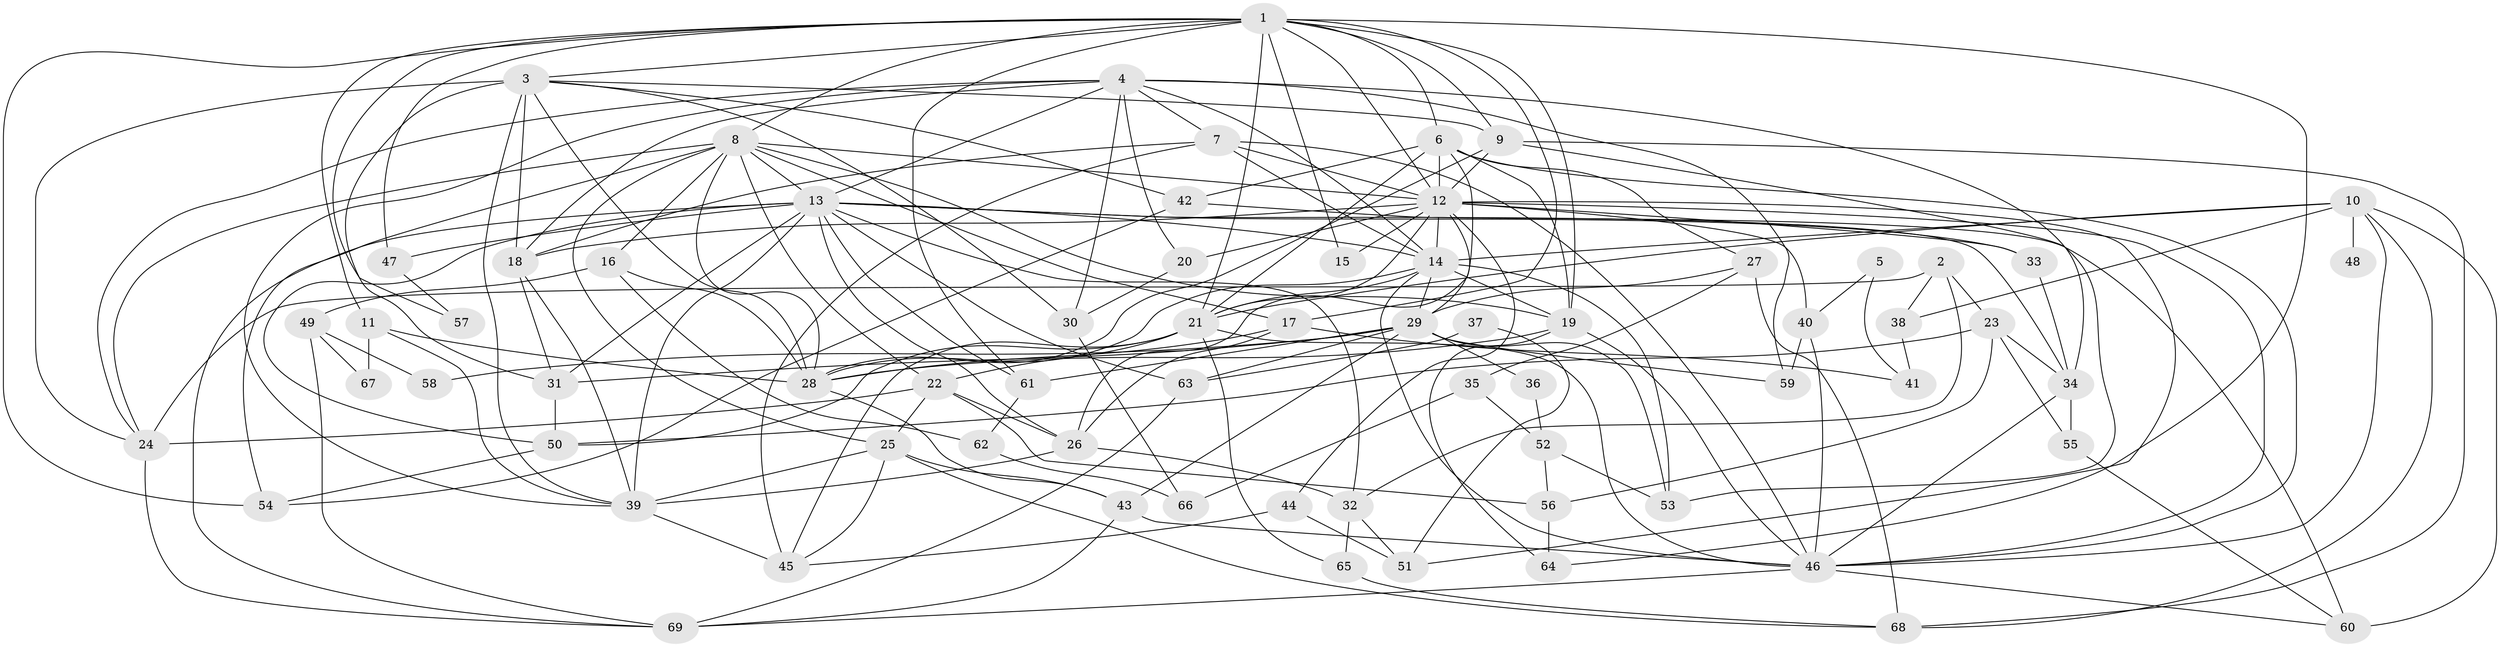 // original degree distribution, {6: 0.08029197080291971, 4: 0.35036496350364965, 2: 0.12408759124087591, 3: 0.26277372262773724, 7: 0.0364963503649635, 8: 0.021897810218978103, 5: 0.11678832116788321, 9: 0.0072992700729927005}
// Generated by graph-tools (version 1.1) at 2025/36/03/09/25 02:36:03]
// undirected, 69 vertices, 185 edges
graph export_dot {
graph [start="1"]
  node [color=gray90,style=filled];
  1;
  2;
  3;
  4;
  5;
  6;
  7;
  8;
  9;
  10;
  11;
  12;
  13;
  14;
  15;
  16;
  17;
  18;
  19;
  20;
  21;
  22;
  23;
  24;
  25;
  26;
  27;
  28;
  29;
  30;
  31;
  32;
  33;
  34;
  35;
  36;
  37;
  38;
  39;
  40;
  41;
  42;
  43;
  44;
  45;
  46;
  47;
  48;
  49;
  50;
  51;
  52;
  53;
  54;
  55;
  56;
  57;
  58;
  59;
  60;
  61;
  62;
  63;
  64;
  65;
  66;
  67;
  68;
  69;
  1 -- 3 [weight=2.0];
  1 -- 6 [weight=2.0];
  1 -- 8 [weight=1.0];
  1 -- 9 [weight=1.0];
  1 -- 11 [weight=1.0];
  1 -- 12 [weight=2.0];
  1 -- 15 [weight=1.0];
  1 -- 17 [weight=1.0];
  1 -- 19 [weight=1.0];
  1 -- 21 [weight=1.0];
  1 -- 47 [weight=1.0];
  1 -- 54 [weight=1.0];
  1 -- 57 [weight=1.0];
  1 -- 61 [weight=2.0];
  1 -- 64 [weight=1.0];
  2 -- 23 [weight=1.0];
  2 -- 24 [weight=1.0];
  2 -- 32 [weight=1.0];
  2 -- 38 [weight=1.0];
  3 -- 9 [weight=1.0];
  3 -- 18 [weight=1.0];
  3 -- 24 [weight=1.0];
  3 -- 28 [weight=1.0];
  3 -- 30 [weight=1.0];
  3 -- 31 [weight=2.0];
  3 -- 39 [weight=2.0];
  3 -- 42 [weight=1.0];
  4 -- 7 [weight=1.0];
  4 -- 13 [weight=1.0];
  4 -- 14 [weight=1.0];
  4 -- 18 [weight=1.0];
  4 -- 20 [weight=1.0];
  4 -- 24 [weight=1.0];
  4 -- 30 [weight=1.0];
  4 -- 34 [weight=1.0];
  4 -- 39 [weight=1.0];
  4 -- 59 [weight=1.0];
  5 -- 40 [weight=1.0];
  5 -- 41 [weight=1.0];
  6 -- 12 [weight=1.0];
  6 -- 19 [weight=1.0];
  6 -- 21 [weight=1.0];
  6 -- 26 [weight=1.0];
  6 -- 27 [weight=1.0];
  6 -- 42 [weight=1.0];
  6 -- 46 [weight=1.0];
  7 -- 12 [weight=1.0];
  7 -- 14 [weight=2.0];
  7 -- 18 [weight=1.0];
  7 -- 45 [weight=1.0];
  7 -- 46 [weight=1.0];
  8 -- 12 [weight=1.0];
  8 -- 13 [weight=1.0];
  8 -- 16 [weight=1.0];
  8 -- 17 [weight=1.0];
  8 -- 19 [weight=1.0];
  8 -- 22 [weight=1.0];
  8 -- 24 [weight=1.0];
  8 -- 25 [weight=1.0];
  8 -- 28 [weight=1.0];
  8 -- 54 [weight=1.0];
  9 -- 12 [weight=2.0];
  9 -- 28 [weight=1.0];
  9 -- 53 [weight=1.0];
  9 -- 68 [weight=1.0];
  10 -- 14 [weight=1.0];
  10 -- 21 [weight=2.0];
  10 -- 38 [weight=1.0];
  10 -- 46 [weight=1.0];
  10 -- 48 [weight=2.0];
  10 -- 60 [weight=1.0];
  10 -- 68 [weight=1.0];
  11 -- 28 [weight=1.0];
  11 -- 39 [weight=1.0];
  11 -- 67 [weight=1.0];
  12 -- 14 [weight=2.0];
  12 -- 15 [weight=1.0];
  12 -- 18 [weight=1.0];
  12 -- 20 [weight=1.0];
  12 -- 21 [weight=1.0];
  12 -- 29 [weight=1.0];
  12 -- 33 [weight=1.0];
  12 -- 40 [weight=1.0];
  12 -- 44 [weight=1.0];
  12 -- 46 [weight=1.0];
  12 -- 51 [weight=1.0];
  13 -- 14 [weight=1.0];
  13 -- 26 [weight=1.0];
  13 -- 31 [weight=1.0];
  13 -- 32 [weight=1.0];
  13 -- 33 [weight=1.0];
  13 -- 34 [weight=1.0];
  13 -- 39 [weight=2.0];
  13 -- 47 [weight=1.0];
  13 -- 50 [weight=1.0];
  13 -- 61 [weight=1.0];
  13 -- 63 [weight=1.0];
  13 -- 69 [weight=1.0];
  14 -- 19 [weight=1.0];
  14 -- 21 [weight=1.0];
  14 -- 28 [weight=1.0];
  14 -- 29 [weight=1.0];
  14 -- 46 [weight=1.0];
  14 -- 53 [weight=1.0];
  16 -- 28 [weight=1.0];
  16 -- 49 [weight=1.0];
  16 -- 62 [weight=1.0];
  17 -- 26 [weight=1.0];
  17 -- 28 [weight=1.0];
  17 -- 41 [weight=1.0];
  18 -- 31 [weight=1.0];
  18 -- 39 [weight=1.0];
  19 -- 28 [weight=1.0];
  19 -- 46 [weight=1.0];
  19 -- 64 [weight=1.0];
  20 -- 30 [weight=1.0];
  21 -- 22 [weight=1.0];
  21 -- 45 [weight=1.0];
  21 -- 46 [weight=1.0];
  21 -- 50 [weight=1.0];
  21 -- 65 [weight=1.0];
  22 -- 24 [weight=3.0];
  22 -- 25 [weight=2.0];
  22 -- 26 [weight=1.0];
  22 -- 56 [weight=1.0];
  23 -- 34 [weight=1.0];
  23 -- 50 [weight=1.0];
  23 -- 55 [weight=1.0];
  23 -- 56 [weight=1.0];
  24 -- 69 [weight=1.0];
  25 -- 39 [weight=1.0];
  25 -- 43 [weight=1.0];
  25 -- 45 [weight=1.0];
  25 -- 68 [weight=1.0];
  26 -- 32 [weight=1.0];
  26 -- 39 [weight=1.0];
  27 -- 29 [weight=1.0];
  27 -- 35 [weight=1.0];
  27 -- 68 [weight=1.0];
  28 -- 43 [weight=1.0];
  29 -- 31 [weight=1.0];
  29 -- 36 [weight=1.0];
  29 -- 43 [weight=1.0];
  29 -- 53 [weight=1.0];
  29 -- 58 [weight=1.0];
  29 -- 59 [weight=1.0];
  29 -- 61 [weight=1.0];
  29 -- 63 [weight=3.0];
  30 -- 66 [weight=1.0];
  31 -- 50 [weight=1.0];
  32 -- 51 [weight=1.0];
  32 -- 65 [weight=1.0];
  33 -- 34 [weight=1.0];
  34 -- 46 [weight=1.0];
  34 -- 55 [weight=1.0];
  35 -- 52 [weight=1.0];
  35 -- 66 [weight=1.0];
  36 -- 52 [weight=1.0];
  37 -- 51 [weight=1.0];
  37 -- 63 [weight=1.0];
  38 -- 41 [weight=1.0];
  39 -- 45 [weight=2.0];
  40 -- 46 [weight=1.0];
  40 -- 59 [weight=1.0];
  42 -- 54 [weight=1.0];
  42 -- 60 [weight=1.0];
  43 -- 46 [weight=1.0];
  43 -- 69 [weight=1.0];
  44 -- 45 [weight=1.0];
  44 -- 51 [weight=1.0];
  46 -- 60 [weight=1.0];
  46 -- 69 [weight=1.0];
  47 -- 57 [weight=1.0];
  49 -- 58 [weight=1.0];
  49 -- 67 [weight=1.0];
  49 -- 69 [weight=1.0];
  50 -- 54 [weight=1.0];
  52 -- 53 [weight=1.0];
  52 -- 56 [weight=1.0];
  55 -- 60 [weight=1.0];
  56 -- 64 [weight=1.0];
  61 -- 62 [weight=1.0];
  62 -- 66 [weight=1.0];
  63 -- 69 [weight=1.0];
  65 -- 68 [weight=1.0];
}
